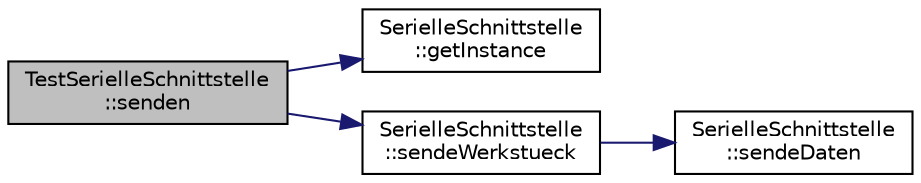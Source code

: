 digraph "TestSerielleSchnittstelle::senden"
{
  edge [fontname="Helvetica",fontsize="10",labelfontname="Helvetica",labelfontsize="10"];
  node [fontname="Helvetica",fontsize="10",shape=record];
  rankdir="LR";
  Node1 [label="TestSerielleSchnittstelle\l::senden",height=0.2,width=0.4,color="black", fillcolor="grey75", style="filled" fontcolor="black"];
  Node1 -> Node2 [color="midnightblue",fontsize="10",style="solid",fontname="Helvetica"];
  Node2 [label="SerielleSchnittstelle\l::getInstance",height=0.2,width=0.4,color="black", fillcolor="white", style="filled",URL="$class_serielle_schnittstelle.html#a42eef983b78ccebbf085498b09948528"];
  Node1 -> Node3 [color="midnightblue",fontsize="10",style="solid",fontname="Helvetica"];
  Node3 [label="SerielleSchnittstelle\l::sendeWerkstueck",height=0.2,width=0.4,color="black", fillcolor="white", style="filled",URL="$class_serielle_schnittstelle.html#ab5c90d92d498e9cb06355640524ba733"];
  Node3 -> Node4 [color="midnightblue",fontsize="10",style="solid",fontname="Helvetica"];
  Node4 [label="SerielleSchnittstelle\l::sendeDaten",height=0.2,width=0.4,color="black", fillcolor="white", style="filled",URL="$class_serielle_schnittstelle.html#aab0b96e3772e4bd11daf258c99406ce6"];
}
